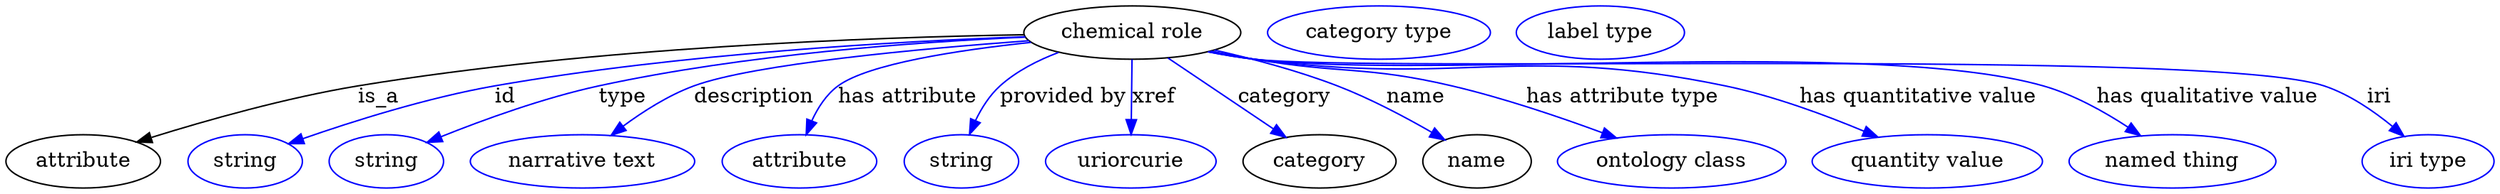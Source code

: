 digraph {
	graph [bb="0,0,1671.2,123"];
	node [label="\N"];
	"chemical role"	[height=0.5,
		label="chemical role",
		pos="755,105",
		width=2.022];
	attribute	[height=0.5,
		pos="51.995,18",
		width=1.4443];
	"chemical role" -> attribute	[label=is_a,
		lp="250,61.5",
		pos="e,87.828,31.046 682.27,103.55 581.42,101.91 393.68,95.212 236,69 188.09,61.036 134.66,45.779 97.775,34.204"];
	id	[color=blue,
		height=0.5,
		label=string,
		pos="160,18",
		width=1.0652];
	"chemical role" -> id	[color=blue,
		label=id,
		lp="335,61.5",
		pos="e,188.95,29.825 683.08,102.19 597.78,99.111 451.59,90.863 328,69 282.58,60.968 232.07,44.924 198.4,33.169",
		style=solid];
	type	[color=blue,
		height=0.5,
		label=string,
		pos="255,18",
		width=1.0652];
	"chemical role" -> type	[color=blue,
		label=type,
		lp="413,61.5",
		pos="e,282.17,30.794 682.88,102.02 610.01,98.846 494.56,90.565 397,69 360.24,60.876 319.9,46.068 291.64,34.668",
		style=solid];
	description	[color=blue,
		height=0.5,
		label="narrative text",
		pos="387,18",
		width=2.0943];
	"chemical role" -> description	[color=blue,
		label=description,
		lp="500.5,61.5",
		pos="e,405.68,35.594 685.44,99.597 611.54,94.238 499.95,84.007 460,69 443.36,62.752 426.86,51.943 413.76,41.97",
		style=solid];
	"has attribute"	[color=blue,
		height=0.5,
		label=attribute,
		pos="532,18",
		width=1.4443];
	"chemical role" -> "has attribute"	[color=blue,
		label="has attribute",
		lp="604,61.5",
		pos="e,536.19,35.971 687.04,98.502 638.11,93.354 577.28,84.135 557,69 549.2,63.181 543.67,54.25 539.84,45.537",
		style=solid];
	"provided by"	[color=blue,
		height=0.5,
		label=string,
		pos="640,18",
		width=1.0652];
	"chemical role" -> "provided by"	[color=blue,
		label="provided by",
		lp="708.5,61.5",
		pos="e,645.44,36.267 705.73,91.722 691.72,86.454 677.22,79.109 666,69 658.92,62.627 653.46,53.869 649.42,45.463",
		style=solid];
	xref	[color=blue,
		height=0.5,
		label=uriorcurie,
		pos="754,18",
		width=1.5887];
	"chemical role" -> xref	[color=blue,
		label=xref,
		lp="769.5,61.5",
		pos="e,754.2,36.175 754.79,86.799 754.66,75.163 754.47,59.548 754.32,46.237",
		style=solid];
	category	[height=0.5,
		pos="881,18",
		width=1.4263];
	"chemical role" -> category	[color=blue,
		label=category,
		lp="857.5,61.5",
		pos="e,858.36,34.27 778.99,87.812 799.16,74.205 828.13,54.664 850.04,39.881",
		style=solid];
	name	[height=0.5,
		pos="987,18",
		width=1.011];
	"chemical role" -> name	[color=blue,
		label=name,
		lp="946,61.5",
		pos="e,965.3,32.48 810.34,93.164 835.94,87.345 866.48,79.242 893,69 915.02,60.492 938.47,48.026 956.44,37.671",
		style=solid];
	"has attribute type"	[color=blue,
		height=0.5,
		label="ontology class",
		pos="1118,18",
		width=2.1304];
	"chemical role" -> "has attribute type"	[color=blue,
		label="has attribute type",
		lp="1085,61.5",
		pos="e,1080.9,33.758 807.82,92.482 817.51,90.532 827.54,88.618 837,87 895.79,76.939 911.92,82.608 970,69 1004.6,60.884 1042.6,47.958 \
1071.5,37.282",
		style=solid];
	"has quantitative value"	[color=blue,
		height=0.5,
		label="quantity value",
		pos="1290,18",
		width=2.1484];
	"chemical role" -> "has quantitative value"	[color=blue,
		label="has quantitative value",
		lp="1284,61.5",
		pos="e,1256.7,34.39 806.41,92.13 816.51,90.143 827.05,88.306 837,87 976.91,68.627 1015.8,97.66 1154,69 1186.2,62.311 1221.1,49.387 1247.4,\
38.354",
		style=solid];
	"has qualitative value"	[color=blue,
		height=0.5,
		label="named thing",
		pos="1455,18",
		width=1.9318];
	"chemical role" -> "has qualitative value"	[color=blue,
		label="has qualitative value",
		lp="1478.5,61.5",
		pos="e,1433.5,35.387 805.95,92.034 816.18,90.029 826.89,88.21 837,87 954.23,72.965 1254.5,101.37 1368,69 1388.4,63.196 1409,51.639 1425,\
41.097",
		style=solid];
	iri	[color=blue,
		height=0.5,
		label="iri type",
		pos="1627,18",
		width=1.2277];
	"chemical role" -> iri	[color=blue,
		label=iri,
		lp="1594,61.5",
		pos="e,1610.8,34.932 805.94,91.963 816.17,89.964 826.89,88.165 837,87 916.49,77.841 1481.1,94.372 1557,69 1574,63.329 1590.4,52.021 1603,\
41.591",
		style=solid];
	"named thing_category"	[color=blue,
		height=0.5,
		label="category type",
		pos="921,105",
		width=2.0762];
	attribute_name	[color=blue,
		height=0.5,
		label="label type",
		pos="1070,105",
		width=1.5707];
}
